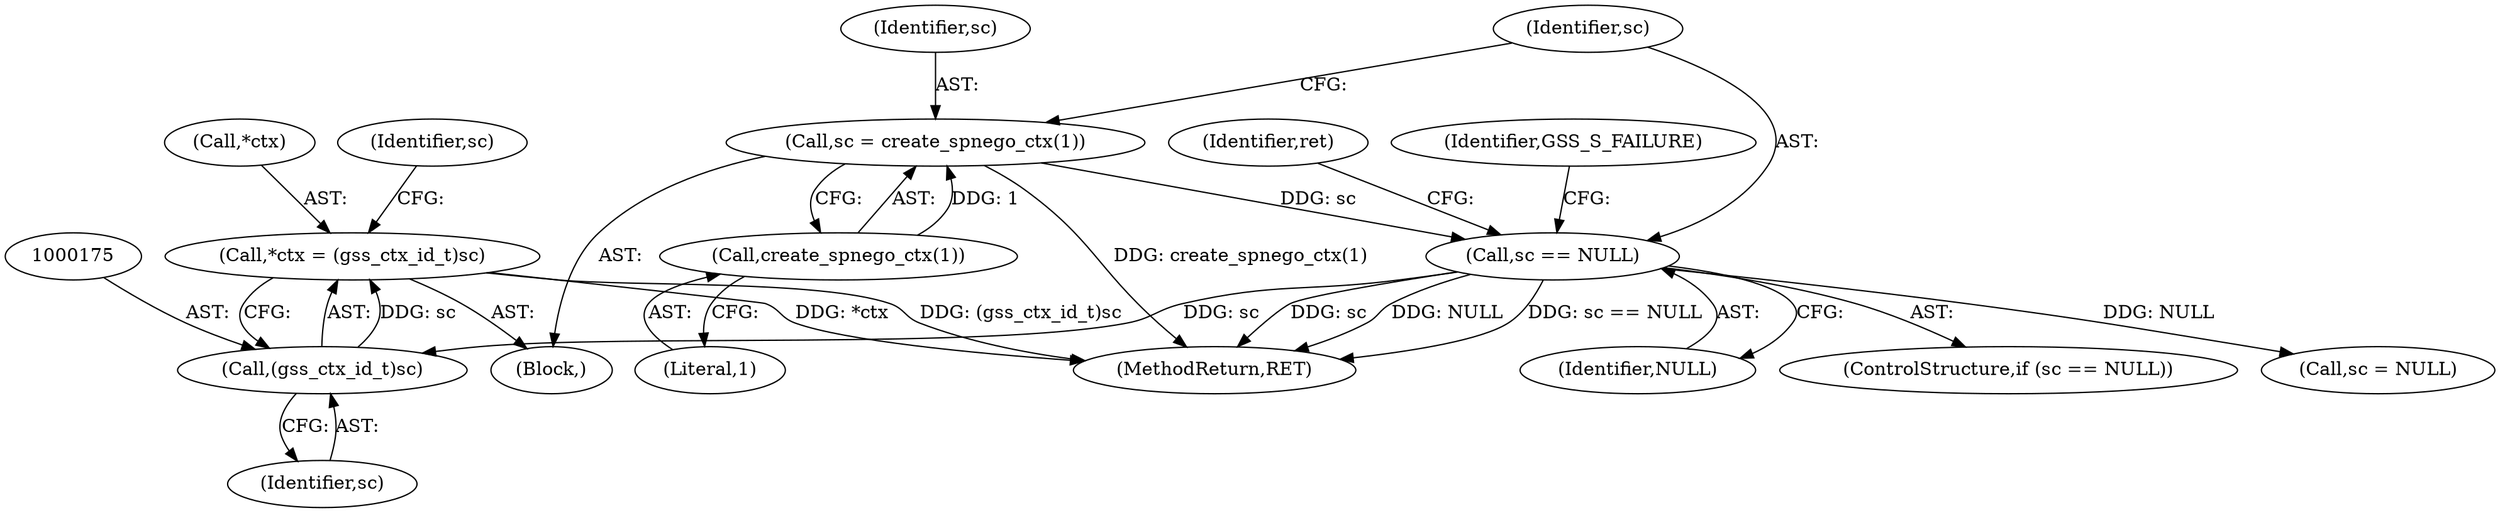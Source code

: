 digraph "0_krb5_b51b33f2bc5d1497ddf5bd107f791c101695000d_2@pointer" {
"1000171" [label="(Call,*ctx = (gss_ctx_id_t)sc)"];
"1000174" [label="(Call,(gss_ctx_id_t)sc)"];
"1000118" [label="(Call,sc == NULL)"];
"1000113" [label="(Call,sc = create_spnego_ctx(1))"];
"1000115" [label="(Call,create_spnego_ctx(1))"];
"1000178" [label="(Identifier,sc)"];
"1000117" [label="(ControlStructure,if (sc == NULL))"];
"1000124" [label="(Identifier,ret)"];
"1000177" [label="(Call,sc = NULL)"];
"1000116" [label="(Literal,1)"];
"1000171" [label="(Call,*ctx = (gss_ctx_id_t)sc)"];
"1000193" [label="(MethodReturn,RET)"];
"1000176" [label="(Identifier,sc)"];
"1000118" [label="(Call,sc == NULL)"];
"1000107" [label="(Block,)"];
"1000120" [label="(Identifier,NULL)"];
"1000114" [label="(Identifier,sc)"];
"1000115" [label="(Call,create_spnego_ctx(1))"];
"1000119" [label="(Identifier,sc)"];
"1000113" [label="(Call,sc = create_spnego_ctx(1))"];
"1000172" [label="(Call,*ctx)"];
"1000122" [label="(Identifier,GSS_S_FAILURE)"];
"1000174" [label="(Call,(gss_ctx_id_t)sc)"];
"1000171" -> "1000107"  [label="AST: "];
"1000171" -> "1000174"  [label="CFG: "];
"1000172" -> "1000171"  [label="AST: "];
"1000174" -> "1000171"  [label="AST: "];
"1000178" -> "1000171"  [label="CFG: "];
"1000171" -> "1000193"  [label="DDG: *ctx"];
"1000171" -> "1000193"  [label="DDG: (gss_ctx_id_t)sc"];
"1000174" -> "1000171"  [label="DDG: sc"];
"1000174" -> "1000176"  [label="CFG: "];
"1000175" -> "1000174"  [label="AST: "];
"1000176" -> "1000174"  [label="AST: "];
"1000118" -> "1000174"  [label="DDG: sc"];
"1000118" -> "1000117"  [label="AST: "];
"1000118" -> "1000120"  [label="CFG: "];
"1000119" -> "1000118"  [label="AST: "];
"1000120" -> "1000118"  [label="AST: "];
"1000122" -> "1000118"  [label="CFG: "];
"1000124" -> "1000118"  [label="CFG: "];
"1000118" -> "1000193"  [label="DDG: sc == NULL"];
"1000118" -> "1000193"  [label="DDG: sc"];
"1000118" -> "1000193"  [label="DDG: NULL"];
"1000113" -> "1000118"  [label="DDG: sc"];
"1000118" -> "1000177"  [label="DDG: NULL"];
"1000113" -> "1000107"  [label="AST: "];
"1000113" -> "1000115"  [label="CFG: "];
"1000114" -> "1000113"  [label="AST: "];
"1000115" -> "1000113"  [label="AST: "];
"1000119" -> "1000113"  [label="CFG: "];
"1000113" -> "1000193"  [label="DDG: create_spnego_ctx(1)"];
"1000115" -> "1000113"  [label="DDG: 1"];
"1000115" -> "1000116"  [label="CFG: "];
"1000116" -> "1000115"  [label="AST: "];
}
